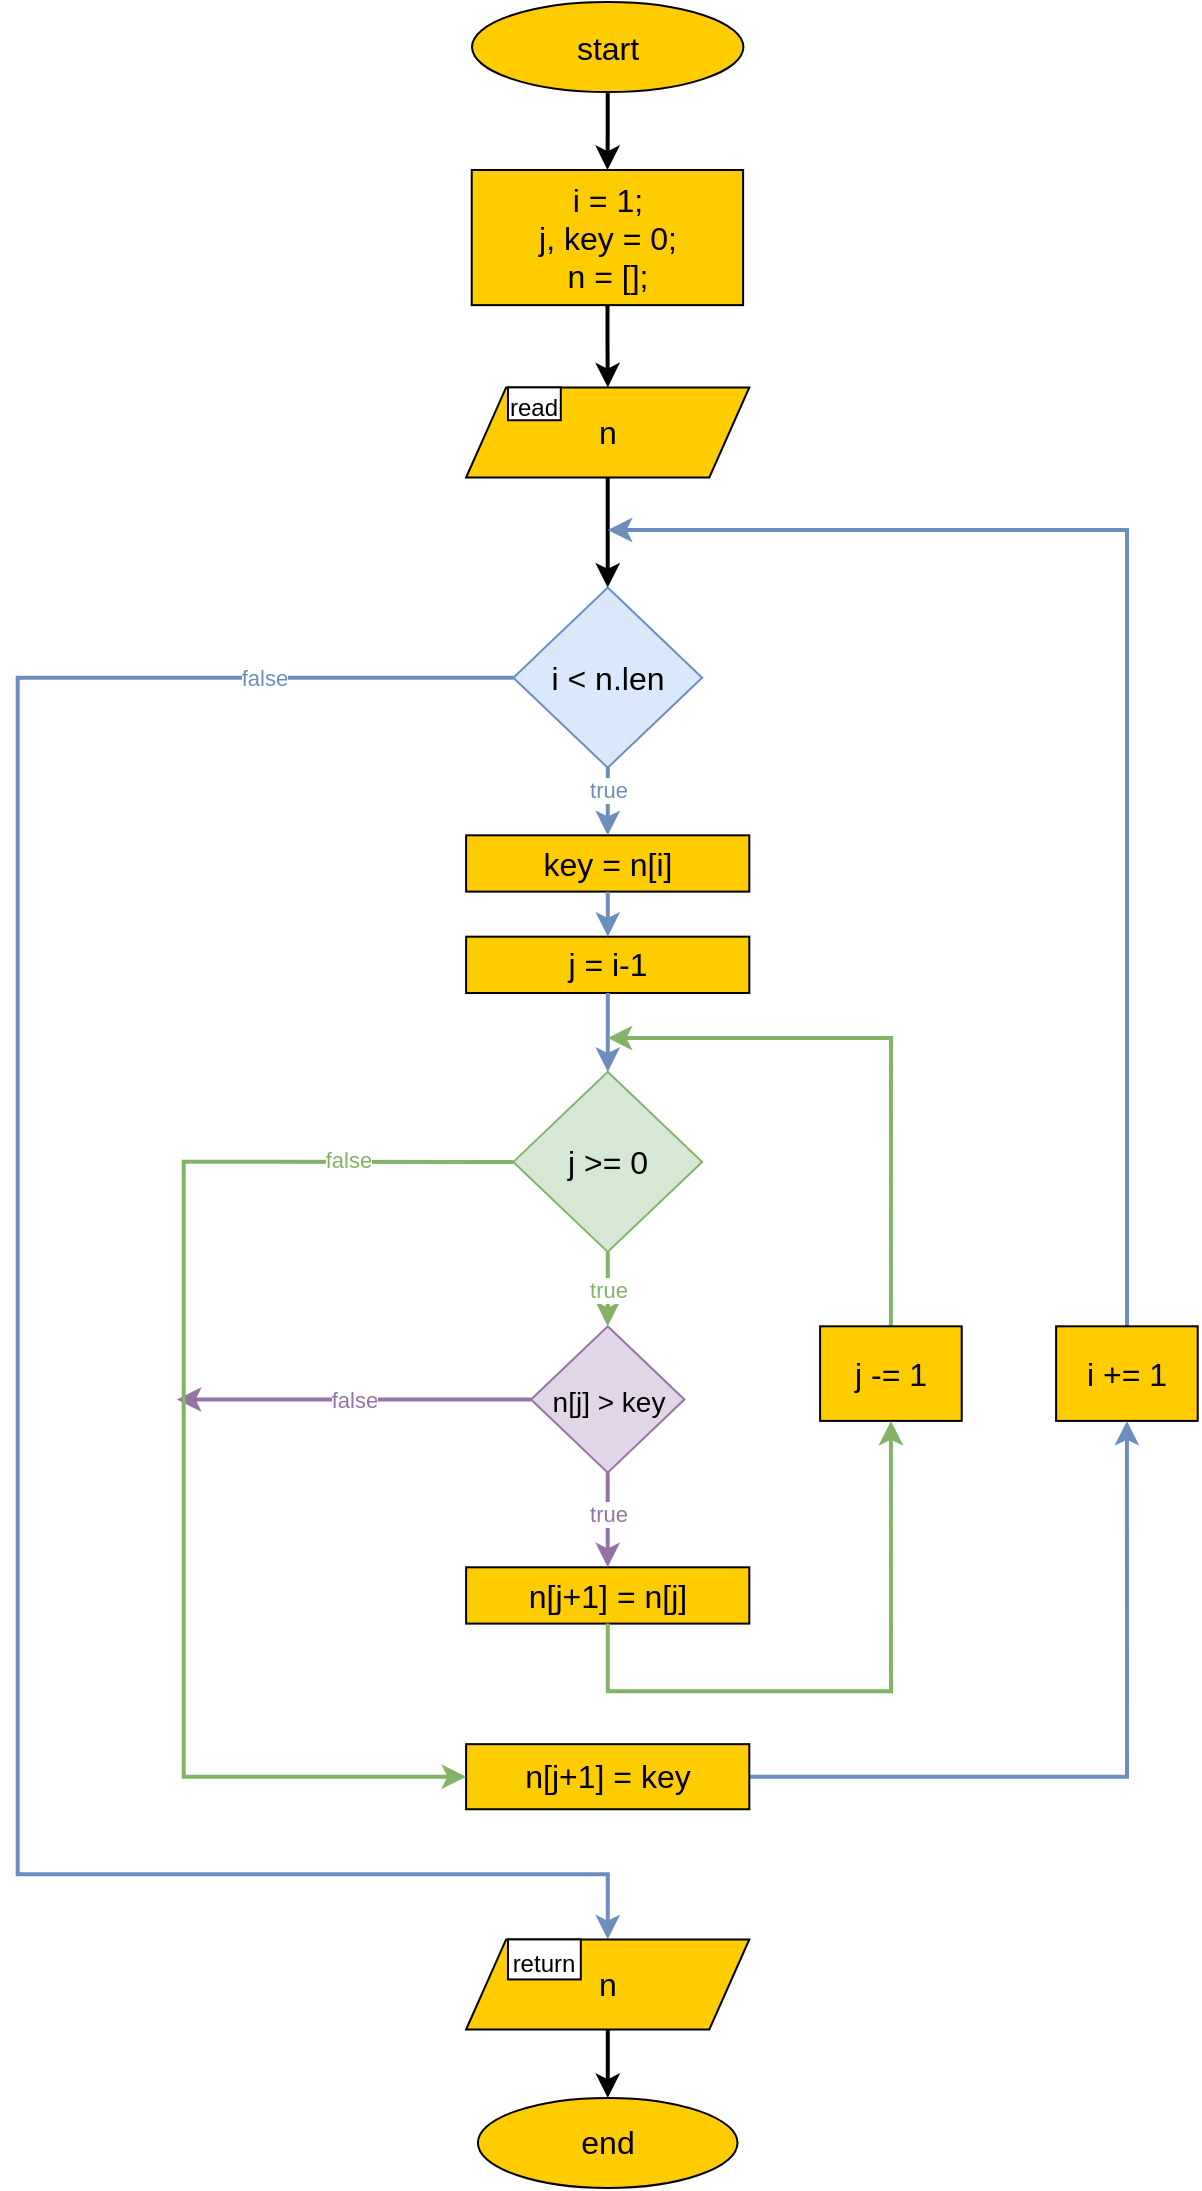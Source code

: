 <mxfile version="22.1.21" type="device">
  <diagram name="Page-1" id="6f7wbPanEzozHGWUEkWh">
    <mxGraphModel dx="2100" dy="1338" grid="1" gridSize="10" guides="1" tooltips="1" connect="1" arrows="1" fold="1" page="1" pageScale="1" pageWidth="2000" pageHeight="1125" background="none" math="0" shadow="0">
      <root>
        <mxCell id="0" />
        <mxCell id="1" parent="0" />
        <mxCell id="QRiMbNRAXF-muY_U-p8k-51" value="start" style="ellipse;whiteSpace=wrap;html=1;fontStyle=0;fontSize=16;rounded=0;container=0;fillColor=#FFCC00;" parent="1" vertex="1">
          <mxGeometry x="932.01" y="16" width="135.7" height="45.045" as="geometry" />
        </mxCell>
        <mxCell id="QRiMbNRAXF-muY_U-p8k-55" value="end" style="ellipse;whiteSpace=wrap;html=1;fontStyle=0;fontSize=16;rounded=0;container=0;fillColor=#FFCC00;" parent="1" vertex="1">
          <mxGeometry x="934.96" y="1063.955" width="129.8" height="45.045" as="geometry" />
        </mxCell>
        <mxCell id="QRiMbNRAXF-muY_U-p8k-56" value="i = 1;&lt;br style=&quot;font-size: 16px;&quot;&gt;j, key = 0;&lt;br style=&quot;font-size: 16px;&quot;&gt;n = [];" style="whiteSpace=wrap;html=1;fontSize=16;fontStyle=0;rounded=0;container=0;fillColor=#FFCC00;" parent="1" vertex="1">
          <mxGeometry x="931.86" y="99.999" width="135.7" height="67.567" as="geometry" />
        </mxCell>
        <mxCell id="QRiMbNRAXF-muY_U-p8k-57" value="" style="edgeStyle=orthogonalEdgeStyle;rounded=0;orthogonalLoop=1;jettySize=auto;html=1;fontSize=15;strokeWidth=2;strokeColor=default;" parent="1" source="QRiMbNRAXF-muY_U-p8k-51" target="QRiMbNRAXF-muY_U-p8k-56" edge="1">
          <mxGeometry relative="1" as="geometry" />
        </mxCell>
        <mxCell id="QRiMbNRAXF-muY_U-p8k-59" value="" style="edgeStyle=orthogonalEdgeStyle;rounded=0;orthogonalLoop=1;jettySize=auto;html=1;fontSize=15;strokeWidth=2;strokeColor=default;" parent="1" source="QRiMbNRAXF-muY_U-p8k-56" target="QRiMbNRAXF-muY_U-p8k-58" edge="1">
          <mxGeometry relative="1" as="geometry" />
        </mxCell>
        <mxCell id="QRiMbNRAXF-muY_U-p8k-60" value="i &amp;lt; n.len" style="rhombus;whiteSpace=wrap;html=1;fontSize=16;fontStyle=0;rounded=0;container=0;fillColor=#dae8fc;strokeColor=#6C8EBF;" parent="1" vertex="1">
          <mxGeometry x="952.66" y="308.789" width="94.4" height="90.089" as="geometry" />
        </mxCell>
        <mxCell id="QRiMbNRAXF-muY_U-p8k-61" value="" style="edgeStyle=orthogonalEdgeStyle;rounded=0;orthogonalLoop=1;jettySize=auto;html=1;fontSize=15;strokeWidth=2;strokeColor=default;" parent="1" source="QRiMbNRAXF-muY_U-p8k-58" target="QRiMbNRAXF-muY_U-p8k-60" edge="1">
          <mxGeometry relative="1" as="geometry" />
        </mxCell>
        <mxCell id="QRiMbNRAXF-muY_U-p8k-73" value="" style="edgeStyle=orthogonalEdgeStyle;rounded=0;orthogonalLoop=1;jettySize=auto;html=1;fontSize=15;fillColor=#dae8fc;strokeColor=#6c8ebf;strokeWidth=2;" parent="1" source="QRiMbNRAXF-muY_U-p8k-69" edge="1">
          <mxGeometry relative="1" as="geometry">
            <mxPoint x="999.86" y="280" as="targetPoint" />
            <Array as="points">
              <mxPoint x="1259.86" y="280" />
              <mxPoint x="999.86" y="280" />
            </Array>
          </mxGeometry>
        </mxCell>
        <mxCell id="QRiMbNRAXF-muY_U-p8k-69" value="i += 1" style="whiteSpace=wrap;html=1;fontSize=16;sketch=0;fontStyle=0;rounded=0;container=0;fillColor=#FFCC00;" parent="1" vertex="1">
          <mxGeometry x="1224.06" y="678.155" width="70.8" height="47.297" as="geometry" />
        </mxCell>
        <mxCell id="QRiMbNRAXF-muY_U-p8k-75" value="key = n[i]" style="whiteSpace=wrap;html=1;rounded=0;fontSize=16;container=0;fillColor=#FFCC00;" parent="1" vertex="1">
          <mxGeometry x="929.06" y="432.662" width="141.6" height="28.153" as="geometry" />
        </mxCell>
        <mxCell id="QRiMbNRAXF-muY_U-p8k-122" style="edgeStyle=orthogonalEdgeStyle;rounded=0;orthogonalLoop=1;jettySize=auto;html=1;entryX=0.5;entryY=0;entryDx=0;entryDy=0;fontSize=15;strokeWidth=2;strokeColor=#6c8ebf;fillColor=#dae8fc;" parent="1" source="QRiMbNRAXF-muY_U-p8k-60" target="QRiMbNRAXF-muY_U-p8k-75" edge="1">
          <mxGeometry relative="1" as="geometry" />
        </mxCell>
        <mxCell id="QRiMbNRAXF-muY_U-p8k-150" value="&lt;font color=&quot;#6c8ebf&quot;&gt;true&lt;/font&gt;" style="edgeLabel;html=1;align=center;verticalAlign=middle;resizable=0;points=[];rounded=0;" parent="QRiMbNRAXF-muY_U-p8k-122" vertex="1" connectable="0">
          <mxGeometry x="0.052" relative="1" as="geometry">
            <mxPoint y="-5" as="offset" />
          </mxGeometry>
        </mxCell>
        <mxCell id="QRiMbNRAXF-muY_U-p8k-76" value="j = i-1" style="whiteSpace=wrap;html=1;rounded=0;fontSize=16;container=0;fillColor=#FFCC00;" parent="1" vertex="1">
          <mxGeometry x="929.06" y="483.337" width="141.6" height="28.153" as="geometry" />
        </mxCell>
        <mxCell id="QRiMbNRAXF-muY_U-p8k-77" value="" style="edgeStyle=orthogonalEdgeStyle;rounded=0;orthogonalLoop=1;jettySize=auto;html=1;fontSize=15;strokeWidth=2;strokeColor=#6c8ebf;fillColor=#dae8fc;" parent="1" source="QRiMbNRAXF-muY_U-p8k-75" target="QRiMbNRAXF-muY_U-p8k-76" edge="1">
          <mxGeometry relative="1" as="geometry" />
        </mxCell>
        <mxCell id="QRiMbNRAXF-muY_U-p8k-78" value="j &amp;gt;= 0" style="rhombus;whiteSpace=wrap;html=1;fontSize=16;fontStyle=0;rounded=0;container=0;fillColor=#d5e8d4;strokeColor=#82b366;" parent="1" vertex="1">
          <mxGeometry x="952.66" y="550.904" width="94.4" height="90.089" as="geometry" />
        </mxCell>
        <mxCell id="QRiMbNRAXF-muY_U-p8k-95" value="" style="edgeStyle=orthogonalEdgeStyle;rounded=0;orthogonalLoop=1;jettySize=auto;html=1;fontSize=15;strokeWidth=2;strokeColor=#6c8ebf;fillColor=#dae8fc;" parent="1" source="QRiMbNRAXF-muY_U-p8k-76" target="QRiMbNRAXF-muY_U-p8k-78" edge="1">
          <mxGeometry relative="1" as="geometry" />
        </mxCell>
        <mxCell id="QRiMbNRAXF-muY_U-p8k-136" style="edgeStyle=orthogonalEdgeStyle;rounded=0;orthogonalLoop=1;jettySize=auto;html=1;fontSize=15;strokeWidth=2;strokeColor=#9673A6;fillColor=#e1d5e7;" parent="1" source="QRiMbNRAXF-muY_U-p8k-97" edge="1">
          <mxGeometry relative="1" as="geometry">
            <mxPoint x="784.428" y="714.75" as="targetPoint" />
          </mxGeometry>
        </mxCell>
        <mxCell id="QRiMbNRAXF-muY_U-p8k-148" value="false" style="edgeLabel;html=1;align=center;verticalAlign=middle;resizable=0;points=[];fontColor=#9673A6;rounded=0;" parent="QRiMbNRAXF-muY_U-p8k-136" vertex="1" connectable="0">
          <mxGeometry x="0.004" relative="1" as="geometry">
            <mxPoint y="-1" as="offset" />
          </mxGeometry>
        </mxCell>
        <mxCell id="QRiMbNRAXF-muY_U-p8k-97" value="&lt;font style=&quot;font-size: 14px;&quot;&gt;n[j] &amp;gt; key&lt;/font&gt;" style="rhombus;whiteSpace=wrap;html=1;fontSize=16;fontStyle=0;rounded=0;container=0;fillColor=#e1d5e7;strokeColor=#9673a6;" parent="1" vertex="1">
          <mxGeometry x="961.509" y="678.152" width="76.7" height="73.197" as="geometry" />
        </mxCell>
        <mxCell id="QRiMbNRAXF-muY_U-p8k-98" value="" style="edgeStyle=orthogonalEdgeStyle;rounded=0;orthogonalLoop=1;jettySize=auto;html=1;fontSize=15;strokeWidth=2;strokeColor=#82b366;fillColor=#d5e8d4;" parent="1" source="QRiMbNRAXF-muY_U-p8k-78" target="QRiMbNRAXF-muY_U-p8k-97" edge="1">
          <mxGeometry relative="1" as="geometry" />
        </mxCell>
        <mxCell id="QRiMbNRAXF-muY_U-p8k-152" value="&lt;font color=&quot;#82b366&quot;&gt;true&lt;/font&gt;" style="edgeLabel;html=1;align=center;verticalAlign=middle;resizable=0;points=[];rounded=0;" parent="QRiMbNRAXF-muY_U-p8k-98" vertex="1" connectable="0">
          <mxGeometry x="-0.06" relative="1" as="geometry">
            <mxPoint y="1" as="offset" />
          </mxGeometry>
        </mxCell>
        <mxCell id="QRiMbNRAXF-muY_U-p8k-99" value="&lt;div style=&quot;font-size: 16px;&quot;&gt;n[j+1] = n[j]&lt;/div&gt;" style="whiteSpace=wrap;html=1;rounded=0;fontSize=16;container=0;fillColor=#FFCC00;" parent="1" vertex="1">
          <mxGeometry x="929.06" y="798.649" width="141.6" height="28.153" as="geometry" />
        </mxCell>
        <mxCell id="QRiMbNRAXF-muY_U-p8k-133" style="edgeStyle=orthogonalEdgeStyle;rounded=0;orthogonalLoop=1;jettySize=auto;html=1;entryX=0.5;entryY=0;entryDx=0;entryDy=0;fontSize=15;strokeWidth=2;strokeColor=#9673a6;fillColor=#e1d5e7;" parent="1" source="QRiMbNRAXF-muY_U-p8k-97" target="QRiMbNRAXF-muY_U-p8k-99" edge="1">
          <mxGeometry relative="1" as="geometry" />
        </mxCell>
        <mxCell id="QRiMbNRAXF-muY_U-p8k-149" value="&lt;font color=&quot;#9673a6&quot;&gt;true&lt;/font&gt;" style="edgeLabel;html=1;align=center;verticalAlign=middle;resizable=0;points=[];rounded=0;" parent="QRiMbNRAXF-muY_U-p8k-133" vertex="1" connectable="0">
          <mxGeometry x="-0.151" relative="1" as="geometry">
            <mxPoint as="offset" />
          </mxGeometry>
        </mxCell>
        <mxCell id="QRiMbNRAXF-muY_U-p8k-108" style="edgeStyle=orthogonalEdgeStyle;rounded=0;orthogonalLoop=1;jettySize=auto;html=1;exitX=0.5;exitY=0;exitDx=0;exitDy=0;fontSize=15;strokeWidth=2;fillColor=#d5e8d4;strokeColor=#82b366;" parent="1" source="QRiMbNRAXF-muY_U-p8k-106" edge="1">
          <mxGeometry relative="1" as="geometry">
            <mxPoint x="999.86" y="534.012" as="targetPoint" />
            <Array as="points">
              <mxPoint x="1141.46" y="534.012" />
            </Array>
          </mxGeometry>
        </mxCell>
        <mxCell id="QRiMbNRAXF-muY_U-p8k-106" value="j -= 1" style="whiteSpace=wrap;html=1;rounded=0;fontSize=16;container=0;fillColor=#FFCC00;" parent="1" vertex="1">
          <mxGeometry x="1106.06" y="678.155" width="70.8" height="47.297" as="geometry" />
        </mxCell>
        <mxCell id="QRiMbNRAXF-muY_U-p8k-107" style="edgeStyle=orthogonalEdgeStyle;rounded=0;orthogonalLoop=1;jettySize=auto;html=1;entryX=0.5;entryY=1;entryDx=0;entryDy=0;fontSize=15;strokeWidth=2;fillColor=#d5e8d4;strokeColor=#82b366;" parent="1" source="QRiMbNRAXF-muY_U-p8k-99" target="QRiMbNRAXF-muY_U-p8k-106" edge="1">
          <mxGeometry relative="1" as="geometry">
            <Array as="points">
              <mxPoint x="999.86" y="860.585" />
              <mxPoint x="1141.46" y="860.585" />
            </Array>
          </mxGeometry>
        </mxCell>
        <mxCell id="QRiMbNRAXF-muY_U-p8k-113" style="edgeStyle=orthogonalEdgeStyle;rounded=0;orthogonalLoop=1;jettySize=auto;html=1;entryX=0.5;entryY=1;entryDx=0;entryDy=0;exitX=1;exitY=0.5;exitDx=0;exitDy=0;fontSize=15;fillColor=#dae8fc;strokeColor=#6c8ebf;strokeWidth=2;" parent="1" source="QRiMbNRAXF-muY_U-p8k-111" target="QRiMbNRAXF-muY_U-p8k-69" edge="1">
          <mxGeometry relative="1" as="geometry">
            <mxPoint x="1035.26" y="982.205" as="sourcePoint" />
            <mxPoint x="1330.248" y="693.92" as="targetPoint" />
            <Array as="points">
              <mxPoint x="1259.566" y="903.357" />
            </Array>
          </mxGeometry>
        </mxCell>
        <mxCell id="QRiMbNRAXF-muY_U-p8k-111" value="n[j+1] = key" style="whiteSpace=wrap;html=1;fontSize=16;fontStyle=0;rounded=0;container=0;fillColor=#FFCC00;" parent="1" vertex="1">
          <mxGeometry x="929.061" y="887.085" width="141.598" height="32.544" as="geometry" />
        </mxCell>
        <mxCell id="QRiMbNRAXF-muY_U-p8k-93" value="" style="edgeStyle=orthogonalEdgeStyle;rounded=0;orthogonalLoop=1;jettySize=auto;html=1;entryX=0;entryY=0.5;entryDx=0;entryDy=0;exitX=0;exitY=0.5;exitDx=0;exitDy=0;fontSize=15;strokeWidth=2;strokeColor=#82b366;fillColor=#d5e8d4;" parent="1" source="QRiMbNRAXF-muY_U-p8k-78" target="QRiMbNRAXF-muY_U-p8k-111" edge="1">
          <mxGeometry relative="1" as="geometry">
            <mxPoint x="952.66" y="601.579" as="sourcePoint" />
            <mxPoint x="1035.26" y="1023.872" as="targetPoint" />
            <Array as="points">
              <mxPoint x="787.839" y="596.362" />
              <mxPoint x="787.839" y="903.357" />
            </Array>
          </mxGeometry>
        </mxCell>
        <mxCell id="QRiMbNRAXF-muY_U-p8k-147" value="false" style="edgeLabel;html=1;align=center;verticalAlign=middle;resizable=0;points=[];fontColor=#82B366;rounded=0;" parent="QRiMbNRAXF-muY_U-p8k-93" vertex="1" connectable="0">
          <mxGeometry x="-0.729" y="-1" relative="1" as="geometry">
            <mxPoint as="offset" />
          </mxGeometry>
        </mxCell>
        <mxCell id="QRiMbNRAXF-muY_U-p8k-117" value="" style="edgeStyle=orthogonalEdgeStyle;rounded=0;orthogonalLoop=1;jettySize=auto;html=1;fontSize=15;strokeWidth=2;strokeColor=default;" parent="1" source="QRiMbNRAXF-muY_U-p8k-116" target="QRiMbNRAXF-muY_U-p8k-55" edge="1">
          <mxGeometry relative="1" as="geometry" />
        </mxCell>
        <mxCell id="QRiMbNRAXF-muY_U-p8k-114" style="edgeStyle=orthogonalEdgeStyle;rounded=0;orthogonalLoop=1;jettySize=auto;html=1;entryX=0.5;entryY=0;entryDx=0;entryDy=0;fontSize=15;strokeWidth=2;strokeColor=#6c8ebf;fillColor=#dae8fc;" parent="1" source="QRiMbNRAXF-muY_U-p8k-60" target="QRiMbNRAXF-muY_U-p8k-116" edge="1">
          <mxGeometry relative="1" as="geometry">
            <mxPoint x="999.86" y="708.56" as="targetPoint" />
            <Array as="points">
              <mxPoint x="704.86" y="353.369" />
              <mxPoint x="704.86" y="952.172" />
              <mxPoint x="1000.4" y="952.172" />
            </Array>
          </mxGeometry>
        </mxCell>
        <mxCell id="QRiMbNRAXF-muY_U-p8k-151" value="&lt;font color=&quot;#6c8ebf&quot;&gt;false&lt;/font&gt;" style="edgeLabel;html=1;align=center;verticalAlign=middle;resizable=0;points=[];rounded=0;" parent="QRiMbNRAXF-muY_U-p8k-114" vertex="1" connectable="0">
          <mxGeometry x="-0.788" y="1" relative="1" as="geometry">
            <mxPoint y="-1" as="offset" />
          </mxGeometry>
        </mxCell>
        <mxCell id="QRiMbNRAXF-muY_U-p8k-58" value="n" style="shape=parallelogram;perimeter=parallelogramPerimeter;whiteSpace=wrap;html=1;fixedSize=1;fontSize=16;fontStyle=0;rounded=0;container=0;fillColor=#FFCC00;" parent="1" vertex="1">
          <mxGeometry x="929.06" y="208.7" width="141.6" height="45.045" as="geometry" />
        </mxCell>
        <mxCell id="QRiMbNRAXF-muY_U-p8k-138" value="&lt;font style=&quot;font-size: 12px;&quot;&gt;read&lt;/font&gt;" style="whiteSpace=wrap;html=1;fontSize=16;container=0;rounded=0;" parent="1" vertex="1">
          <mxGeometry x="950.0" y="208.7" width="26.4" height="16.42" as="geometry" />
        </mxCell>
        <mxCell id="QRiMbNRAXF-muY_U-p8k-116" value="n" style="shape=parallelogram;perimeter=parallelogramPerimeter;whiteSpace=wrap;html=1;fixedSize=1;fontSize=16;fontStyle=0;rounded=0;container=0;fillColor=#FFCC00;" parent="1" vertex="1">
          <mxGeometry x="929.06" y="984.714" width="141.6" height="45.045" as="geometry" />
        </mxCell>
        <mxCell id="QRiMbNRAXF-muY_U-p8k-140" value="&lt;font style=&quot;font-size: 12px;&quot;&gt;return&lt;/font&gt;" style="whiteSpace=wrap;html=1;fontSize=16;container=0;rounded=0;" parent="1" vertex="1">
          <mxGeometry x="950.0" y="984.714" width="36.4" height="20" as="geometry" />
        </mxCell>
      </root>
    </mxGraphModel>
  </diagram>
</mxfile>
